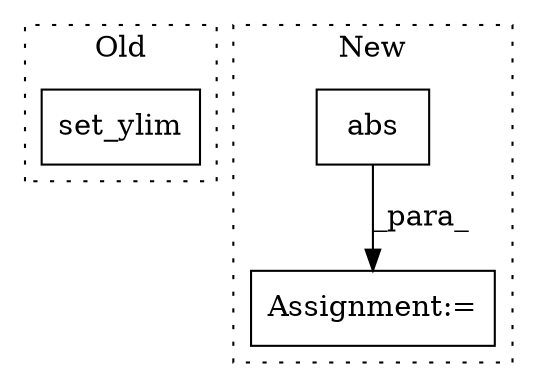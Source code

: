 digraph G {
subgraph cluster0 {
1 [label="set_ylim" a="32" s="18483,18502" l="9,1" shape="box"];
label = "Old";
style="dotted";
}
subgraph cluster1 {
2 [label="abs" a="32" s="18772,18778" l="4,1" shape="box"];
3 [label="Assignment:=" a="7" s="18787" l="1" shape="box"];
label = "New";
style="dotted";
}
2 -> 3 [label="_para_"];
}